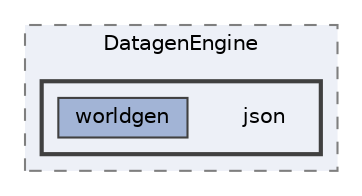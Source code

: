 digraph "json"
{
 // LATEX_PDF_SIZE
  bgcolor="transparent";
  edge [fontname=Helvetica,fontsize=10,labelfontname=Helvetica,labelfontsize=10];
  node [fontname=Helvetica,fontsize=10,shape=box,height=0.2,width=0.4];
  compound=true
  subgraph clusterdir_2357a7a2450cbee00c6063f115b574b3 {
    graph [ bgcolor="#edf0f7", pencolor="grey50", label="DatagenEngine", fontname=Helvetica,fontsize=10 style="filled,dashed", URL="dir_2357a7a2450cbee00c6063f115b574b3.html",tooltip=""]
  subgraph clusterdir_beee4e8e1763f4693b41b7b2e60b0e4b {
    graph [ bgcolor="#edf0f7", pencolor="grey25", label="", fontname=Helvetica,fontsize=10 style="filled,bold", URL="dir_beee4e8e1763f4693b41b7b2e60b0e4b.html",tooltip=""]
    dir_beee4e8e1763f4693b41b7b2e60b0e4b [shape=plaintext, label="json"];
  dir_576053dfc89fea1a38119edaa8d181d6 [label="worldgen", fillcolor="#a2b4d6", color="grey25", style="filled", URL="dir_576053dfc89fea1a38119edaa8d181d6.html",tooltip=""];
  }
  }
}
